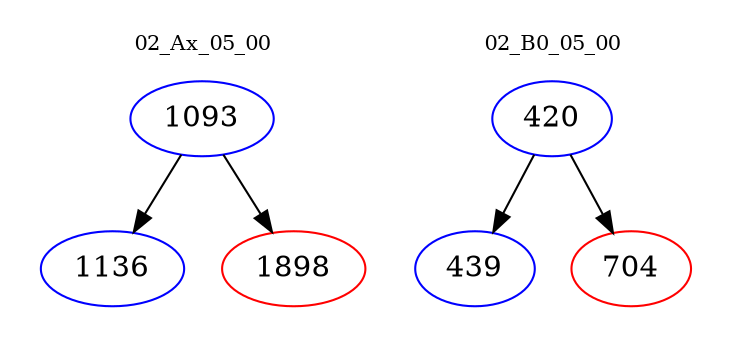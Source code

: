 digraph{
subgraph cluster_0 {
color = white
label = "02_Ax_05_00";
fontsize=10;
T0_1093 [label="1093", color="blue"]
T0_1093 -> T0_1136 [color="black"]
T0_1136 [label="1136", color="blue"]
T0_1093 -> T0_1898 [color="black"]
T0_1898 [label="1898", color="red"]
}
subgraph cluster_1 {
color = white
label = "02_B0_05_00";
fontsize=10;
T1_420 [label="420", color="blue"]
T1_420 -> T1_439 [color="black"]
T1_439 [label="439", color="blue"]
T1_420 -> T1_704 [color="black"]
T1_704 [label="704", color="red"]
}
}
